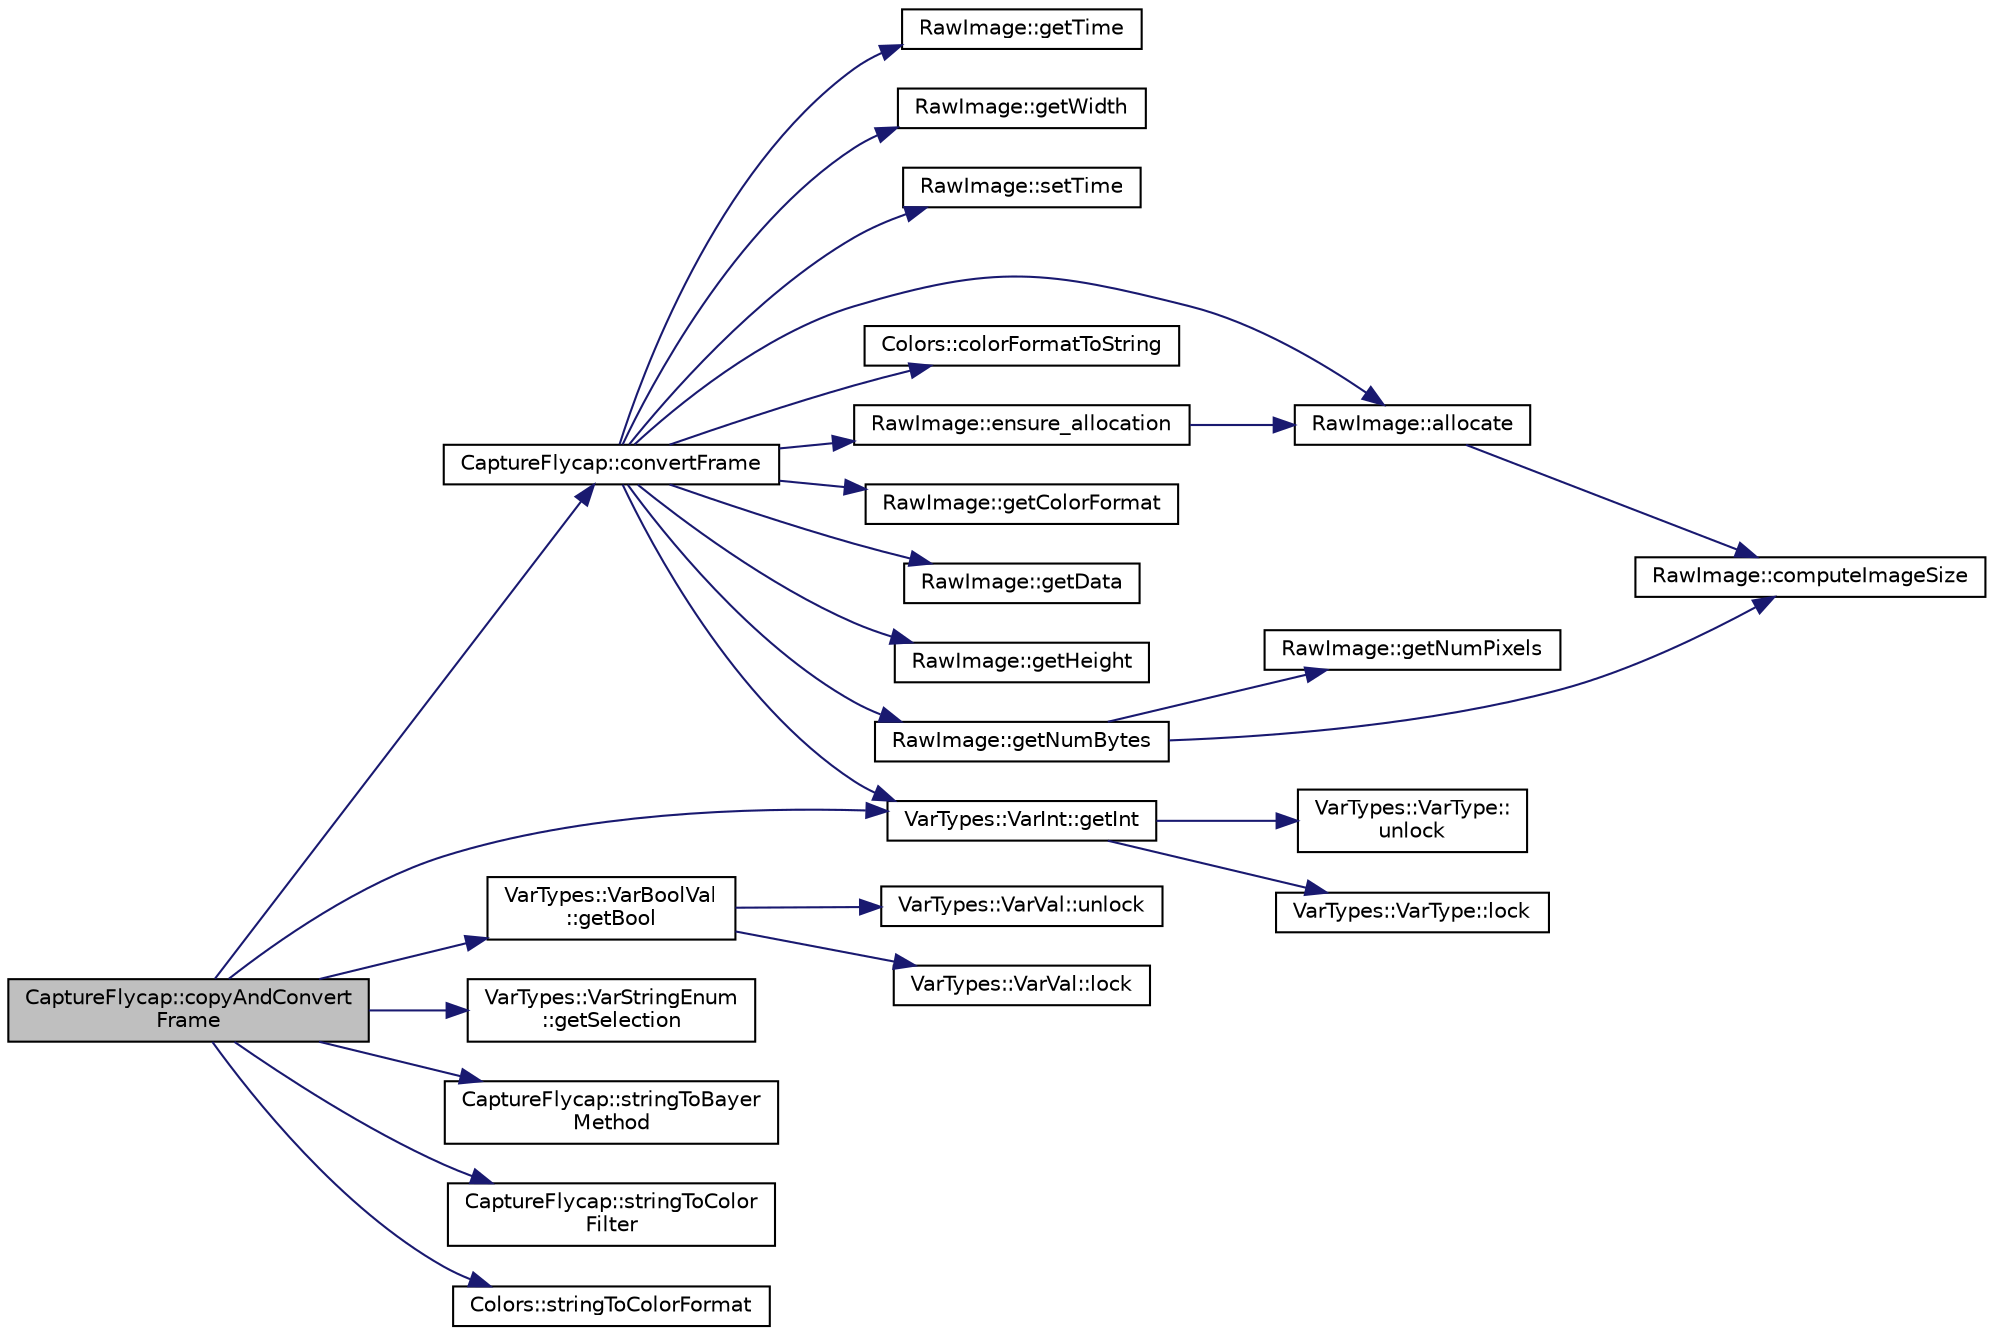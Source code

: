 digraph "CaptureFlycap::copyAndConvertFrame"
{
 // INTERACTIVE_SVG=YES
  edge [fontname="Helvetica",fontsize="10",labelfontname="Helvetica",labelfontsize="10"];
  node [fontname="Helvetica",fontsize="10",shape=record];
  rankdir="LR";
  Node1 [label="CaptureFlycap::copyAndConvert\lFrame",height=0.2,width=0.4,color="black", fillcolor="grey75", style="filled", fontcolor="black"];
  Node1 -> Node2 [color="midnightblue",fontsize="10",style="solid",fontname="Helvetica"];
  Node2 [label="CaptureFlycap::convertFrame",height=0.2,width=0.4,color="black", fillcolor="white", style="filled",URL="$d0/de8/class_capture_flycap.html#a447f695e4cfe10867756674112d90ceb"];
  Node2 -> Node3 [color="midnightblue",fontsize="10",style="solid",fontname="Helvetica"];
  Node3 [label="RawImage::allocate",height=0.2,width=0.4,color="black", fillcolor="white", style="filled",URL="$d0/d14/class_raw_image.html#aafbe8d95c98dc5cdb300822447b882a0"];
  Node3 -> Node4 [color="midnightblue",fontsize="10",style="solid",fontname="Helvetica"];
  Node4 [label="RawImage::computeImageSize",height=0.2,width=0.4,color="black", fillcolor="white", style="filled",URL="$d0/d14/class_raw_image.html#a8b54701df9dc9d0d024b959966ec3714"];
  Node2 -> Node5 [color="midnightblue",fontsize="10",style="solid",fontname="Helvetica"];
  Node5 [label="Colors::colorFormatToString",height=0.2,width=0.4,color="black", fillcolor="white", style="filled",URL="$d9/d36/class_colors.html#a085839c597a6262301162471cef99367"];
  Node2 -> Node6 [color="midnightblue",fontsize="10",style="solid",fontname="Helvetica"];
  Node6 [label="RawImage::ensure_allocation",height=0.2,width=0.4,color="black", fillcolor="white", style="filled",URL="$d0/d14/class_raw_image.html#a54936083b4dbedc6fb1d20bc1bab901a"];
  Node6 -> Node3 [color="midnightblue",fontsize="10",style="solid",fontname="Helvetica"];
  Node2 -> Node7 [color="midnightblue",fontsize="10",style="solid",fontname="Helvetica"];
  Node7 [label="RawImage::getColorFormat",height=0.2,width=0.4,color="black", fillcolor="white", style="filled",URL="$d0/d14/class_raw_image.html#af6021575525cf3488c1f32599e579205"];
  Node2 -> Node8 [color="midnightblue",fontsize="10",style="solid",fontname="Helvetica"];
  Node8 [label="RawImage::getData",height=0.2,width=0.4,color="black", fillcolor="white", style="filled",URL="$d0/d14/class_raw_image.html#a3c1af19eaf1cb9fb9a5e758209d24767"];
  Node2 -> Node9 [color="midnightblue",fontsize="10",style="solid",fontname="Helvetica"];
  Node9 [label="RawImage::getHeight",height=0.2,width=0.4,color="black", fillcolor="white", style="filled",URL="$d0/d14/class_raw_image.html#a1ea4625ff40ee5bc6efbfecf474b17ea"];
  Node2 -> Node10 [color="midnightblue",fontsize="10",style="solid",fontname="Helvetica"];
  Node10 [label="VarTypes::VarInt::getInt",height=0.2,width=0.4,color="black", fillcolor="white", style="filled",URL="$d0/d6c/class_var_types_1_1_var_int.html#a28e54804076ef060827761e22e15ab1f"];
  Node10 -> Node11 [color="midnightblue",fontsize="10",style="solid",fontname="Helvetica"];
  Node11 [label="VarTypes::VarType::lock",height=0.2,width=0.4,color="black", fillcolor="white", style="filled",URL="$d4/d59/class_var_types_1_1_var_type.html#ae3cc30264a849e50988b92ed305d80d2"];
  Node10 -> Node12 [color="midnightblue",fontsize="10",style="solid",fontname="Helvetica"];
  Node12 [label="VarTypes::VarType::\lunlock",height=0.2,width=0.4,color="black", fillcolor="white", style="filled",URL="$d4/d59/class_var_types_1_1_var_type.html#aa879148410da333f6b9bf5c5e58fbad8"];
  Node2 -> Node13 [color="midnightblue",fontsize="10",style="solid",fontname="Helvetica"];
  Node13 [label="RawImage::getNumBytes",height=0.2,width=0.4,color="black", fillcolor="white", style="filled",URL="$d0/d14/class_raw_image.html#ab83831420f444a22e6d9dc07f9ccc722"];
  Node13 -> Node4 [color="midnightblue",fontsize="10",style="solid",fontname="Helvetica"];
  Node13 -> Node14 [color="midnightblue",fontsize="10",style="solid",fontname="Helvetica"];
  Node14 [label="RawImage::getNumPixels",height=0.2,width=0.4,color="black", fillcolor="white", style="filled",URL="$d0/d14/class_raw_image.html#a2033593c1e2cdaecf0be4c6b7dad3d92"];
  Node2 -> Node15 [color="midnightblue",fontsize="10",style="solid",fontname="Helvetica"];
  Node15 [label="RawImage::getTime",height=0.2,width=0.4,color="black", fillcolor="white", style="filled",URL="$d0/d14/class_raw_image.html#ac69bbe6c6b2567fe123fd33fa2193afc"];
  Node2 -> Node16 [color="midnightblue",fontsize="10",style="solid",fontname="Helvetica"];
  Node16 [label="RawImage::getWidth",height=0.2,width=0.4,color="black", fillcolor="white", style="filled",URL="$d0/d14/class_raw_image.html#a11b26ab9a3b7a7bee8f0eeb3c567b852"];
  Node2 -> Node17 [color="midnightblue",fontsize="10",style="solid",fontname="Helvetica"];
  Node17 [label="RawImage::setTime",height=0.2,width=0.4,color="black", fillcolor="white", style="filled",URL="$d0/d14/class_raw_image.html#ac774b70a0753a6ad4a9e39353e4954da"];
  Node1 -> Node18 [color="midnightblue",fontsize="10",style="solid",fontname="Helvetica"];
  Node18 [label="VarTypes::VarBoolVal\l::getBool",height=0.2,width=0.4,color="black", fillcolor="white", style="filled",URL="$d8/d0a/class_var_types_1_1_var_bool_val.html#aa06eade87e8f3799adddde73001ba94b",tooltip="return the boolean value "];
  Node18 -> Node19 [color="midnightblue",fontsize="10",style="solid",fontname="Helvetica"];
  Node19 [label="VarTypes::VarVal::lock",height=0.2,width=0.4,color="black", fillcolor="white", style="filled",URL="$d6/de8/class_var_types_1_1_var_val.html#a687df377b593f5ab5ac0b26d22728d4a"];
  Node18 -> Node20 [color="midnightblue",fontsize="10",style="solid",fontname="Helvetica"];
  Node20 [label="VarTypes::VarVal::unlock",height=0.2,width=0.4,color="black", fillcolor="white", style="filled",URL="$d6/de8/class_var_types_1_1_var_val.html#a6f1d886beb58366ce6c157b224ff26f8"];
  Node1 -> Node10 [color="midnightblue",fontsize="10",style="solid",fontname="Helvetica"];
  Node1 -> Node21 [color="midnightblue",fontsize="10",style="solid",fontname="Helvetica"];
  Node21 [label="VarTypes::VarStringEnum\l::getSelection",height=0.2,width=0.4,color="black", fillcolor="white", style="filled",URL="$dc/d6f/class_var_types_1_1_var_string_enum.html#adc723e3f348fa63a54d501a549e5762c",tooltip="return the currently selected string "];
  Node1 -> Node22 [color="midnightblue",fontsize="10",style="solid",fontname="Helvetica"];
  Node22 [label="CaptureFlycap::stringToBayer\lMethod",height=0.2,width=0.4,color="black", fillcolor="white", style="filled",URL="$d0/de8/class_capture_flycap.html#a72aed595f822392ffffcb8c5049515e1"];
  Node1 -> Node23 [color="midnightblue",fontsize="10",style="solid",fontname="Helvetica"];
  Node23 [label="CaptureFlycap::stringToColor\lFilter",height=0.2,width=0.4,color="black", fillcolor="white", style="filled",URL="$d0/de8/class_capture_flycap.html#a43455f13bda827577e840435f32d29f5"];
  Node1 -> Node24 [color="midnightblue",fontsize="10",style="solid",fontname="Helvetica"];
  Node24 [label="Colors::stringToColorFormat",height=0.2,width=0.4,color="black", fillcolor="white", style="filled",URL="$d9/d36/class_colors.html#a09065d5dd12d9738bc35aadfd288d022"];
}
